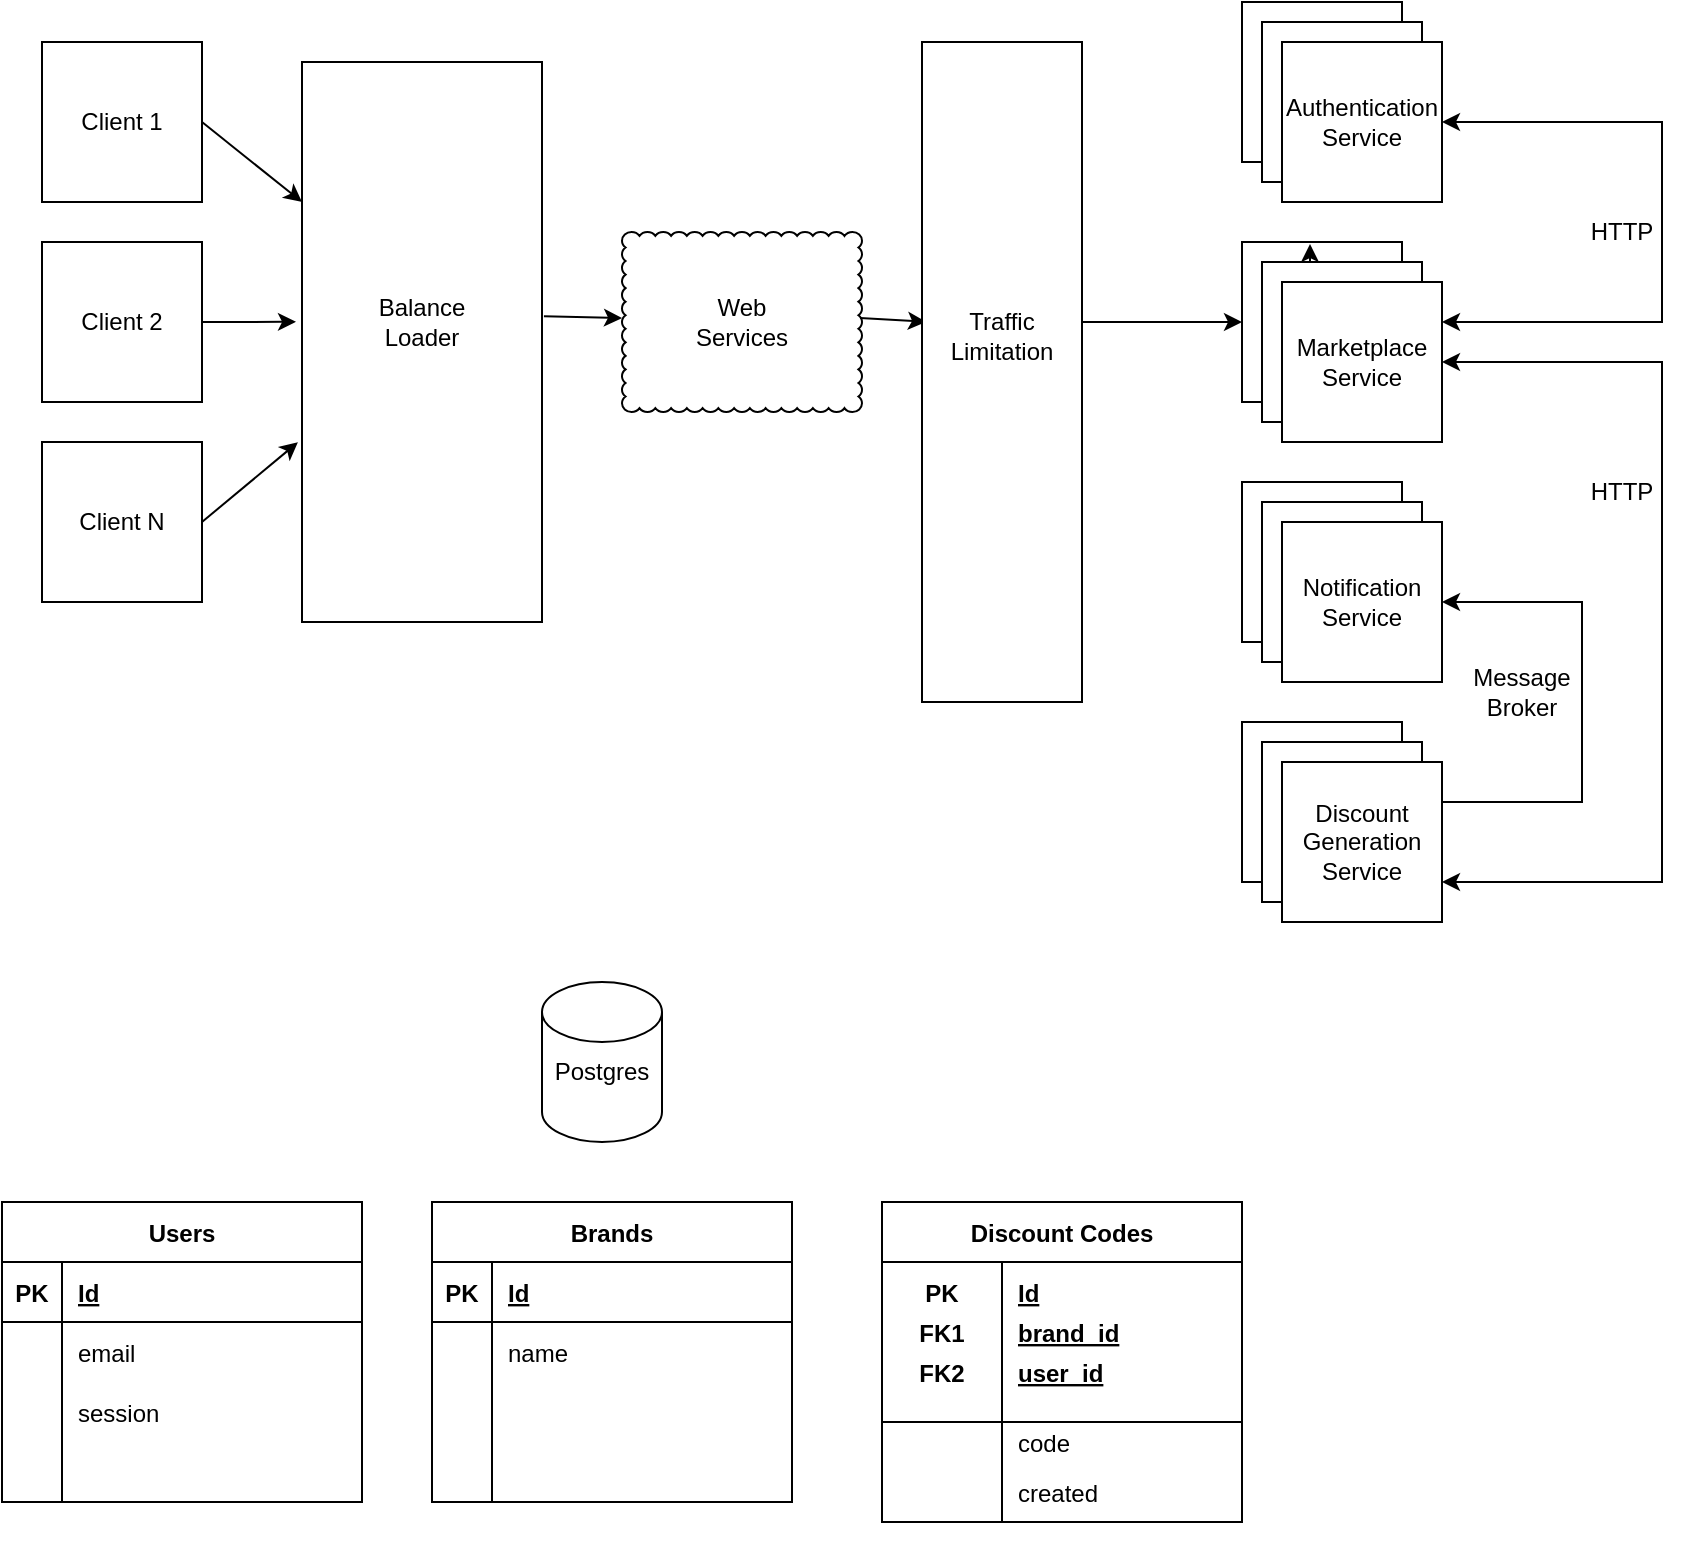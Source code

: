 <mxfile version="18.0.2" type="github">
  <diagram id="LDlGp-QZMTQW_ZyWRIVG" name="Page-1">
    <mxGraphModel dx="794" dy="742" grid="1" gridSize="10" guides="1" tooltips="1" connect="1" arrows="1" fold="1" page="1" pageScale="1" pageWidth="850" pageHeight="1100" math="0" shadow="0">
      <root>
        <mxCell id="0" />
        <mxCell id="1" parent="0" />
        <mxCell id="wU3UevJ-KgmtHl0XHFom-5" value="" style="group" vertex="1" connectable="0" parent="1">
          <mxGeometry x="50" y="140" width="80" height="80" as="geometry" />
        </mxCell>
        <mxCell id="wU3UevJ-KgmtHl0XHFom-1" value="" style="whiteSpace=wrap;html=1;aspect=fixed;" vertex="1" parent="wU3UevJ-KgmtHl0XHFom-5">
          <mxGeometry width="80" height="80" as="geometry" />
        </mxCell>
        <mxCell id="wU3UevJ-KgmtHl0XHFom-4" value="Client 1" style="text;html=1;strokeColor=none;fillColor=none;align=center;verticalAlign=middle;whiteSpace=wrap;rounded=0;" vertex="1" parent="wU3UevJ-KgmtHl0XHFom-5">
          <mxGeometry x="10" y="25" width="60" height="30" as="geometry" />
        </mxCell>
        <mxCell id="wU3UevJ-KgmtHl0XHFom-6" value="" style="group" vertex="1" connectable="0" parent="1">
          <mxGeometry x="50" y="240" width="80" height="80" as="geometry" />
        </mxCell>
        <mxCell id="wU3UevJ-KgmtHl0XHFom-7" value="" style="whiteSpace=wrap;html=1;aspect=fixed;" vertex="1" parent="wU3UevJ-KgmtHl0XHFom-6">
          <mxGeometry width="80" height="80" as="geometry" />
        </mxCell>
        <mxCell id="wU3UevJ-KgmtHl0XHFom-8" value="Client 2" style="text;html=1;strokeColor=none;fillColor=none;align=center;verticalAlign=middle;whiteSpace=wrap;rounded=0;" vertex="1" parent="wU3UevJ-KgmtHl0XHFom-6">
          <mxGeometry x="10" y="25" width="60" height="30" as="geometry" />
        </mxCell>
        <mxCell id="wU3UevJ-KgmtHl0XHFom-9" value="" style="group" vertex="1" connectable="0" parent="1">
          <mxGeometry x="50" y="340" width="80" height="80" as="geometry" />
        </mxCell>
        <mxCell id="wU3UevJ-KgmtHl0XHFom-10" value="" style="whiteSpace=wrap;html=1;aspect=fixed;" vertex="1" parent="wU3UevJ-KgmtHl0XHFom-9">
          <mxGeometry width="80" height="80" as="geometry" />
        </mxCell>
        <mxCell id="wU3UevJ-KgmtHl0XHFom-11" value="Client&amp;nbsp;N" style="text;html=1;strokeColor=none;fillColor=none;align=center;verticalAlign=middle;whiteSpace=wrap;rounded=0;" vertex="1" parent="wU3UevJ-KgmtHl0XHFom-9">
          <mxGeometry x="10" y="25" width="60" height="30" as="geometry" />
        </mxCell>
        <mxCell id="wU3UevJ-KgmtHl0XHFom-12" value="" style="rounded=0;whiteSpace=wrap;html=1;strokeColor=#000000;" vertex="1" parent="1">
          <mxGeometry x="180" y="150" width="120" height="280" as="geometry" />
        </mxCell>
        <mxCell id="wU3UevJ-KgmtHl0XHFom-13" value="Balance Loader" style="text;html=1;strokeColor=none;fillColor=none;align=center;verticalAlign=middle;whiteSpace=wrap;rounded=0;" vertex="1" parent="1">
          <mxGeometry x="210" y="265" width="60" height="30" as="geometry" />
        </mxCell>
        <mxCell id="wU3UevJ-KgmtHl0XHFom-14" value="" style="endArrow=classic;html=1;rounded=0;exitX=1;exitY=0.5;exitDx=0;exitDy=0;entryX=0;entryY=0.25;entryDx=0;entryDy=0;" edge="1" parent="1" source="wU3UevJ-KgmtHl0XHFom-1" target="wU3UevJ-KgmtHl0XHFom-12">
          <mxGeometry width="50" height="50" relative="1" as="geometry">
            <mxPoint x="380" y="410" as="sourcePoint" />
            <mxPoint x="430" y="360" as="targetPoint" />
          </mxGeometry>
        </mxCell>
        <mxCell id="wU3UevJ-KgmtHl0XHFom-15" value="" style="endArrow=classic;html=1;rounded=0;exitX=1;exitY=0.5;exitDx=0;exitDy=0;entryX=-0.025;entryY=0.464;entryDx=0;entryDy=0;entryPerimeter=0;" edge="1" parent="1" source="wU3UevJ-KgmtHl0XHFom-7" target="wU3UevJ-KgmtHl0XHFom-12">
          <mxGeometry width="50" height="50" relative="1" as="geometry">
            <mxPoint x="140" y="190" as="sourcePoint" />
            <mxPoint x="190" y="230" as="targetPoint" />
          </mxGeometry>
        </mxCell>
        <mxCell id="wU3UevJ-KgmtHl0XHFom-16" value="" style="endArrow=classic;html=1;rounded=0;exitX=1;exitY=0.5;exitDx=0;exitDy=0;entryX=-0.017;entryY=0.679;entryDx=0;entryDy=0;entryPerimeter=0;" edge="1" parent="1" source="wU3UevJ-KgmtHl0XHFom-10" target="wU3UevJ-KgmtHl0XHFom-12">
          <mxGeometry width="50" height="50" relative="1" as="geometry">
            <mxPoint x="150" y="200" as="sourcePoint" />
            <mxPoint x="200" y="240" as="targetPoint" />
          </mxGeometry>
        </mxCell>
        <mxCell id="wU3UevJ-KgmtHl0XHFom-19" value="" style="group" vertex="1" connectable="0" parent="1">
          <mxGeometry x="340" y="230" width="120" height="90" as="geometry" />
        </mxCell>
        <mxCell id="wU3UevJ-KgmtHl0XHFom-17" value="" style="whiteSpace=wrap;html=1;shape=mxgraph.basic.cloud_rect;strokeColor=#000000;" vertex="1" parent="wU3UevJ-KgmtHl0XHFom-19">
          <mxGeometry y="5" width="120" height="90" as="geometry" />
        </mxCell>
        <mxCell id="wU3UevJ-KgmtHl0XHFom-18" value="Web Services" style="text;html=1;strokeColor=none;fillColor=none;align=center;verticalAlign=middle;whiteSpace=wrap;rounded=0;" vertex="1" parent="wU3UevJ-KgmtHl0XHFom-19">
          <mxGeometry x="30" y="35" width="60" height="30" as="geometry" />
        </mxCell>
        <mxCell id="wU3UevJ-KgmtHl0XHFom-20" value="" style="endArrow=classic;html=1;rounded=0;exitX=1.008;exitY=0.454;exitDx=0;exitDy=0;exitPerimeter=0;entryX=0;entryY=0.478;entryDx=0;entryDy=0;entryPerimeter=0;" edge="1" parent="1" source="wU3UevJ-KgmtHl0XHFom-12" target="wU3UevJ-KgmtHl0XHFom-17">
          <mxGeometry width="50" height="50" relative="1" as="geometry">
            <mxPoint x="380" y="410" as="sourcePoint" />
            <mxPoint x="430" y="360" as="targetPoint" />
          </mxGeometry>
        </mxCell>
        <mxCell id="wU3UevJ-KgmtHl0XHFom-51" value="" style="endArrow=classic;html=1;rounded=0;exitX=0.992;exitY=0.478;exitDx=0;exitDy=0;exitPerimeter=0;entryX=0.025;entryY=0.424;entryDx=0;entryDy=0;entryPerimeter=0;" edge="1" parent="1" source="wU3UevJ-KgmtHl0XHFom-17" target="wU3UevJ-KgmtHl0XHFom-107">
          <mxGeometry width="50" height="50" relative="1" as="geometry">
            <mxPoint x="380" y="410" as="sourcePoint" />
            <mxPoint x="430" y="150" as="targetPoint" />
          </mxGeometry>
        </mxCell>
        <mxCell id="wU3UevJ-KgmtHl0XHFom-57" value="" style="group" vertex="1" connectable="0" parent="1">
          <mxGeometry x="300" y="610" width="60" height="80" as="geometry" />
        </mxCell>
        <mxCell id="wU3UevJ-KgmtHl0XHFom-55" value="" style="shape=cylinder3;whiteSpace=wrap;html=1;boundedLbl=1;backgroundOutline=1;size=15;strokeColor=#000000;" vertex="1" parent="wU3UevJ-KgmtHl0XHFom-57">
          <mxGeometry width="60" height="80" as="geometry" />
        </mxCell>
        <mxCell id="wU3UevJ-KgmtHl0XHFom-56" value="Postgres" style="text;html=1;strokeColor=none;fillColor=none;align=center;verticalAlign=middle;whiteSpace=wrap;rounded=0;" vertex="1" parent="wU3UevJ-KgmtHl0XHFom-57">
          <mxGeometry y="30" width="60" height="30" as="geometry" />
        </mxCell>
        <mxCell id="wU3UevJ-KgmtHl0XHFom-58" value="Users" style="shape=table;startSize=30;container=1;collapsible=1;childLayout=tableLayout;fixedRows=1;rowLines=0;fontStyle=1;align=center;resizeLast=1;strokeColor=#000000;" vertex="1" parent="1">
          <mxGeometry x="30" y="720" width="180" height="150" as="geometry" />
        </mxCell>
        <mxCell id="wU3UevJ-KgmtHl0XHFom-59" value="" style="shape=tableRow;horizontal=0;startSize=0;swimlaneHead=0;swimlaneBody=0;fillColor=none;collapsible=0;dropTarget=0;points=[[0,0.5],[1,0.5]];portConstraint=eastwest;top=0;left=0;right=0;bottom=1;strokeColor=#000000;" vertex="1" parent="wU3UevJ-KgmtHl0XHFom-58">
          <mxGeometry y="30" width="180" height="30" as="geometry" />
        </mxCell>
        <mxCell id="wU3UevJ-KgmtHl0XHFom-60" value="PK" style="shape=partialRectangle;connectable=0;fillColor=none;top=0;left=0;bottom=0;right=0;fontStyle=1;overflow=hidden;strokeColor=#000000;" vertex="1" parent="wU3UevJ-KgmtHl0XHFom-59">
          <mxGeometry width="30" height="30" as="geometry">
            <mxRectangle width="30" height="30" as="alternateBounds" />
          </mxGeometry>
        </mxCell>
        <mxCell id="wU3UevJ-KgmtHl0XHFom-61" value="Id" style="shape=partialRectangle;connectable=0;fillColor=none;top=0;left=0;bottom=0;right=0;align=left;spacingLeft=6;fontStyle=5;overflow=hidden;strokeColor=#000000;" vertex="1" parent="wU3UevJ-KgmtHl0XHFom-59">
          <mxGeometry x="30" width="150" height="30" as="geometry">
            <mxRectangle width="150" height="30" as="alternateBounds" />
          </mxGeometry>
        </mxCell>
        <mxCell id="wU3UevJ-KgmtHl0XHFom-62" value="" style="shape=tableRow;horizontal=0;startSize=0;swimlaneHead=0;swimlaneBody=0;fillColor=none;collapsible=0;dropTarget=0;points=[[0,0.5],[1,0.5]];portConstraint=eastwest;top=0;left=0;right=0;bottom=0;strokeColor=#000000;" vertex="1" parent="wU3UevJ-KgmtHl0XHFom-58">
          <mxGeometry y="60" width="180" height="30" as="geometry" />
        </mxCell>
        <mxCell id="wU3UevJ-KgmtHl0XHFom-63" value="" style="shape=partialRectangle;connectable=0;fillColor=none;top=0;left=0;bottom=0;right=0;editable=1;overflow=hidden;strokeColor=#000000;" vertex="1" parent="wU3UevJ-KgmtHl0XHFom-62">
          <mxGeometry width="30" height="30" as="geometry">
            <mxRectangle width="30" height="30" as="alternateBounds" />
          </mxGeometry>
        </mxCell>
        <mxCell id="wU3UevJ-KgmtHl0XHFom-64" value="email" style="shape=partialRectangle;connectable=0;fillColor=none;top=0;left=0;bottom=0;right=0;align=left;spacingLeft=6;overflow=hidden;strokeColor=#000000;" vertex="1" parent="wU3UevJ-KgmtHl0XHFom-62">
          <mxGeometry x="30" width="150" height="30" as="geometry">
            <mxRectangle width="150" height="30" as="alternateBounds" />
          </mxGeometry>
        </mxCell>
        <mxCell id="wU3UevJ-KgmtHl0XHFom-65" value="" style="shape=tableRow;horizontal=0;startSize=0;swimlaneHead=0;swimlaneBody=0;fillColor=none;collapsible=0;dropTarget=0;points=[[0,0.5],[1,0.5]];portConstraint=eastwest;top=0;left=0;right=0;bottom=0;strokeColor=#000000;" vertex="1" parent="wU3UevJ-KgmtHl0XHFom-58">
          <mxGeometry y="90" width="180" height="30" as="geometry" />
        </mxCell>
        <mxCell id="wU3UevJ-KgmtHl0XHFom-66" value="" style="shape=partialRectangle;connectable=0;fillColor=none;top=0;left=0;bottom=0;right=0;editable=1;overflow=hidden;strokeColor=#000000;" vertex="1" parent="wU3UevJ-KgmtHl0XHFom-65">
          <mxGeometry width="30" height="30" as="geometry">
            <mxRectangle width="30" height="30" as="alternateBounds" />
          </mxGeometry>
        </mxCell>
        <mxCell id="wU3UevJ-KgmtHl0XHFom-67" value="session" style="shape=partialRectangle;connectable=0;fillColor=none;top=0;left=0;bottom=0;right=0;align=left;spacingLeft=6;overflow=hidden;strokeColor=#000000;" vertex="1" parent="wU3UevJ-KgmtHl0XHFom-65">
          <mxGeometry x="30" width="150" height="30" as="geometry">
            <mxRectangle width="150" height="30" as="alternateBounds" />
          </mxGeometry>
        </mxCell>
        <mxCell id="wU3UevJ-KgmtHl0XHFom-68" value="" style="shape=tableRow;horizontal=0;startSize=0;swimlaneHead=0;swimlaneBody=0;fillColor=none;collapsible=0;dropTarget=0;points=[[0,0.5],[1,0.5]];portConstraint=eastwest;top=0;left=0;right=0;bottom=0;strokeColor=#000000;" vertex="1" parent="wU3UevJ-KgmtHl0XHFom-58">
          <mxGeometry y="120" width="180" height="30" as="geometry" />
        </mxCell>
        <mxCell id="wU3UevJ-KgmtHl0XHFom-69" value="" style="shape=partialRectangle;connectable=0;fillColor=none;top=0;left=0;bottom=0;right=0;editable=1;overflow=hidden;strokeColor=#000000;" vertex="1" parent="wU3UevJ-KgmtHl0XHFom-68">
          <mxGeometry width="30" height="30" as="geometry">
            <mxRectangle width="30" height="30" as="alternateBounds" />
          </mxGeometry>
        </mxCell>
        <mxCell id="wU3UevJ-KgmtHl0XHFom-70" value="" style="shape=partialRectangle;connectable=0;fillColor=none;top=0;left=0;bottom=0;right=0;align=left;spacingLeft=6;overflow=hidden;strokeColor=#000000;" vertex="1" parent="wU3UevJ-KgmtHl0XHFom-68">
          <mxGeometry x="30" width="150" height="30" as="geometry">
            <mxRectangle width="150" height="30" as="alternateBounds" />
          </mxGeometry>
        </mxCell>
        <mxCell id="wU3UevJ-KgmtHl0XHFom-71" value="Brands" style="shape=table;startSize=30;container=1;collapsible=1;childLayout=tableLayout;fixedRows=1;rowLines=0;fontStyle=1;align=center;resizeLast=1;strokeColor=#000000;" vertex="1" parent="1">
          <mxGeometry x="245" y="720" width="180" height="150" as="geometry" />
        </mxCell>
        <mxCell id="wU3UevJ-KgmtHl0XHFom-72" value="" style="shape=tableRow;horizontal=0;startSize=0;swimlaneHead=0;swimlaneBody=0;fillColor=none;collapsible=0;dropTarget=0;points=[[0,0.5],[1,0.5]];portConstraint=eastwest;top=0;left=0;right=0;bottom=1;strokeColor=#000000;" vertex="1" parent="wU3UevJ-KgmtHl0XHFom-71">
          <mxGeometry y="30" width="180" height="30" as="geometry" />
        </mxCell>
        <mxCell id="wU3UevJ-KgmtHl0XHFom-73" value="PK" style="shape=partialRectangle;connectable=0;fillColor=none;top=0;left=0;bottom=0;right=0;fontStyle=1;overflow=hidden;strokeColor=#000000;" vertex="1" parent="wU3UevJ-KgmtHl0XHFom-72">
          <mxGeometry width="30" height="30" as="geometry">
            <mxRectangle width="30" height="30" as="alternateBounds" />
          </mxGeometry>
        </mxCell>
        <mxCell id="wU3UevJ-KgmtHl0XHFom-74" value="Id" style="shape=partialRectangle;connectable=0;fillColor=none;top=0;left=0;bottom=0;right=0;align=left;spacingLeft=6;fontStyle=5;overflow=hidden;strokeColor=#000000;" vertex="1" parent="wU3UevJ-KgmtHl0XHFom-72">
          <mxGeometry x="30" width="150" height="30" as="geometry">
            <mxRectangle width="150" height="30" as="alternateBounds" />
          </mxGeometry>
        </mxCell>
        <mxCell id="wU3UevJ-KgmtHl0XHFom-75" value="" style="shape=tableRow;horizontal=0;startSize=0;swimlaneHead=0;swimlaneBody=0;fillColor=none;collapsible=0;dropTarget=0;points=[[0,0.5],[1,0.5]];portConstraint=eastwest;top=0;left=0;right=0;bottom=0;strokeColor=#000000;" vertex="1" parent="wU3UevJ-KgmtHl0XHFom-71">
          <mxGeometry y="60" width="180" height="30" as="geometry" />
        </mxCell>
        <mxCell id="wU3UevJ-KgmtHl0XHFom-76" value="" style="shape=partialRectangle;connectable=0;fillColor=none;top=0;left=0;bottom=0;right=0;editable=1;overflow=hidden;strokeColor=#000000;" vertex="1" parent="wU3UevJ-KgmtHl0XHFom-75">
          <mxGeometry width="30" height="30" as="geometry">
            <mxRectangle width="30" height="30" as="alternateBounds" />
          </mxGeometry>
        </mxCell>
        <mxCell id="wU3UevJ-KgmtHl0XHFom-77" value="name" style="shape=partialRectangle;connectable=0;fillColor=none;top=0;left=0;bottom=0;right=0;align=left;spacingLeft=6;overflow=hidden;strokeColor=#000000;" vertex="1" parent="wU3UevJ-KgmtHl0XHFom-75">
          <mxGeometry x="30" width="150" height="30" as="geometry">
            <mxRectangle width="150" height="30" as="alternateBounds" />
          </mxGeometry>
        </mxCell>
        <mxCell id="wU3UevJ-KgmtHl0XHFom-78" value="" style="shape=tableRow;horizontal=0;startSize=0;swimlaneHead=0;swimlaneBody=0;fillColor=none;collapsible=0;dropTarget=0;points=[[0,0.5],[1,0.5]];portConstraint=eastwest;top=0;left=0;right=0;bottom=0;strokeColor=#000000;" vertex="1" parent="wU3UevJ-KgmtHl0XHFom-71">
          <mxGeometry y="90" width="180" height="30" as="geometry" />
        </mxCell>
        <mxCell id="wU3UevJ-KgmtHl0XHFom-79" value="" style="shape=partialRectangle;connectable=0;fillColor=none;top=0;left=0;bottom=0;right=0;editable=1;overflow=hidden;strokeColor=#000000;" vertex="1" parent="wU3UevJ-KgmtHl0XHFom-78">
          <mxGeometry width="30" height="30" as="geometry">
            <mxRectangle width="30" height="30" as="alternateBounds" />
          </mxGeometry>
        </mxCell>
        <mxCell id="wU3UevJ-KgmtHl0XHFom-80" value="" style="shape=partialRectangle;connectable=0;fillColor=none;top=0;left=0;bottom=0;right=0;align=left;spacingLeft=6;overflow=hidden;strokeColor=#000000;" vertex="1" parent="wU3UevJ-KgmtHl0XHFom-78">
          <mxGeometry x="30" width="150" height="30" as="geometry">
            <mxRectangle width="150" height="30" as="alternateBounds" />
          </mxGeometry>
        </mxCell>
        <mxCell id="wU3UevJ-KgmtHl0XHFom-81" value="" style="shape=tableRow;horizontal=0;startSize=0;swimlaneHead=0;swimlaneBody=0;fillColor=none;collapsible=0;dropTarget=0;points=[[0,0.5],[1,0.5]];portConstraint=eastwest;top=0;left=0;right=0;bottom=0;strokeColor=#000000;" vertex="1" parent="wU3UevJ-KgmtHl0XHFom-71">
          <mxGeometry y="120" width="180" height="30" as="geometry" />
        </mxCell>
        <mxCell id="wU3UevJ-KgmtHl0XHFom-82" value="" style="shape=partialRectangle;connectable=0;fillColor=none;top=0;left=0;bottom=0;right=0;editable=1;overflow=hidden;strokeColor=#000000;" vertex="1" parent="wU3UevJ-KgmtHl0XHFom-81">
          <mxGeometry width="30" height="30" as="geometry">
            <mxRectangle width="30" height="30" as="alternateBounds" />
          </mxGeometry>
        </mxCell>
        <mxCell id="wU3UevJ-KgmtHl0XHFom-83" value="" style="shape=partialRectangle;connectable=0;fillColor=none;top=0;left=0;bottom=0;right=0;align=left;spacingLeft=6;overflow=hidden;strokeColor=#000000;" vertex="1" parent="wU3UevJ-KgmtHl0XHFom-81">
          <mxGeometry x="30" width="150" height="30" as="geometry">
            <mxRectangle width="150" height="30" as="alternateBounds" />
          </mxGeometry>
        </mxCell>
        <mxCell id="wU3UevJ-KgmtHl0XHFom-106" value="" style="group" vertex="1" connectable="0" parent="1">
          <mxGeometry x="470" y="720" width="180" height="170" as="geometry" />
        </mxCell>
        <mxCell id="wU3UevJ-KgmtHl0XHFom-84" value="Discount Codes" style="shape=table;startSize=30;container=1;collapsible=1;childLayout=tableLayout;fixedRows=1;rowLines=0;fontStyle=1;align=center;resizeLast=1;strokeColor=#000000;" vertex="1" parent="wU3UevJ-KgmtHl0XHFom-106">
          <mxGeometry width="180" height="160" as="geometry" />
        </mxCell>
        <mxCell id="wU3UevJ-KgmtHl0XHFom-85" value="" style="shape=tableRow;horizontal=0;startSize=0;swimlaneHead=0;swimlaneBody=0;fillColor=none;collapsible=0;dropTarget=0;points=[[0,0.5],[1,0.5]];portConstraint=eastwest;top=0;left=0;right=0;bottom=0;strokeColor=#000000;" vertex="1" parent="wU3UevJ-KgmtHl0XHFom-84">
          <mxGeometry y="30" width="180" height="30" as="geometry" />
        </mxCell>
        <mxCell id="wU3UevJ-KgmtHl0XHFom-86" value="PK" style="shape=partialRectangle;connectable=0;fillColor=none;top=0;left=0;bottom=0;right=0;fontStyle=1;overflow=hidden;strokeColor=#000000;" vertex="1" parent="wU3UevJ-KgmtHl0XHFom-85">
          <mxGeometry width="60" height="30" as="geometry">
            <mxRectangle width="60" height="30" as="alternateBounds" />
          </mxGeometry>
        </mxCell>
        <mxCell id="wU3UevJ-KgmtHl0XHFom-87" value="Id" style="shape=partialRectangle;connectable=0;fillColor=none;top=0;left=0;bottom=0;right=0;align=left;spacingLeft=6;fontStyle=5;overflow=hidden;strokeColor=#000000;" vertex="1" parent="wU3UevJ-KgmtHl0XHFom-85">
          <mxGeometry x="60" width="120" height="30" as="geometry">
            <mxRectangle width="120" height="30" as="alternateBounds" />
          </mxGeometry>
        </mxCell>
        <mxCell id="wU3UevJ-KgmtHl0XHFom-88" value="" style="shape=tableRow;horizontal=0;startSize=0;swimlaneHead=0;swimlaneBody=0;fillColor=none;collapsible=0;dropTarget=0;points=[[0,0.5],[1,0.5]];portConstraint=eastwest;top=0;left=0;right=0;bottom=1;strokeColor=#000000;" vertex="1" parent="wU3UevJ-KgmtHl0XHFom-84">
          <mxGeometry y="60" width="180" height="50" as="geometry" />
        </mxCell>
        <mxCell id="wU3UevJ-KgmtHl0XHFom-89" value="" style="shape=partialRectangle;connectable=0;fillColor=none;top=0;left=0;bottom=0;right=0;fontStyle=1;overflow=hidden;strokeColor=#000000;" vertex="1" parent="wU3UevJ-KgmtHl0XHFom-88">
          <mxGeometry width="60" height="50" as="geometry">
            <mxRectangle width="60" height="50" as="alternateBounds" />
          </mxGeometry>
        </mxCell>
        <mxCell id="wU3UevJ-KgmtHl0XHFom-90" value="" style="shape=partialRectangle;connectable=0;fillColor=none;top=0;left=0;bottom=0;right=0;align=left;spacingLeft=6;fontStyle=5;overflow=hidden;strokeColor=#000000;" vertex="1" parent="wU3UevJ-KgmtHl0XHFom-88">
          <mxGeometry x="60" width="120" height="50" as="geometry">
            <mxRectangle width="120" height="50" as="alternateBounds" />
          </mxGeometry>
        </mxCell>
        <mxCell id="wU3UevJ-KgmtHl0XHFom-91" value="" style="shape=tableRow;horizontal=0;startSize=0;swimlaneHead=0;swimlaneBody=0;fillColor=none;collapsible=0;dropTarget=0;points=[[0,0.5],[1,0.5]];portConstraint=eastwest;top=0;left=0;right=0;bottom=0;strokeColor=#000000;" vertex="1" parent="wU3UevJ-KgmtHl0XHFom-84">
          <mxGeometry y="110" width="180" height="20" as="geometry" />
        </mxCell>
        <mxCell id="wU3UevJ-KgmtHl0XHFom-92" value="" style="shape=partialRectangle;connectable=0;fillColor=none;top=0;left=0;bottom=0;right=0;editable=1;overflow=hidden;strokeColor=#000000;" vertex="1" parent="wU3UevJ-KgmtHl0XHFom-91">
          <mxGeometry width="60" height="20" as="geometry">
            <mxRectangle width="60" height="20" as="alternateBounds" />
          </mxGeometry>
        </mxCell>
        <mxCell id="wU3UevJ-KgmtHl0XHFom-93" value="code" style="shape=partialRectangle;connectable=0;fillColor=none;top=0;left=0;bottom=0;right=0;align=left;spacingLeft=6;overflow=hidden;strokeColor=#000000;" vertex="1" parent="wU3UevJ-KgmtHl0XHFom-91">
          <mxGeometry x="60" width="120" height="20" as="geometry">
            <mxRectangle width="120" height="20" as="alternateBounds" />
          </mxGeometry>
        </mxCell>
        <mxCell id="wU3UevJ-KgmtHl0XHFom-94" value="" style="shape=tableRow;horizontal=0;startSize=0;swimlaneHead=0;swimlaneBody=0;fillColor=none;collapsible=0;dropTarget=0;points=[[0,0.5],[1,0.5]];portConstraint=eastwest;top=0;left=0;right=0;bottom=0;strokeColor=#000000;" vertex="1" parent="wU3UevJ-KgmtHl0XHFom-84">
          <mxGeometry y="130" width="180" height="30" as="geometry" />
        </mxCell>
        <mxCell id="wU3UevJ-KgmtHl0XHFom-95" value="" style="shape=partialRectangle;connectable=0;fillColor=none;top=0;left=0;bottom=0;right=0;editable=1;overflow=hidden;strokeColor=#000000;" vertex="1" parent="wU3UevJ-KgmtHl0XHFom-94">
          <mxGeometry width="60" height="30" as="geometry">
            <mxRectangle width="60" height="30" as="alternateBounds" />
          </mxGeometry>
        </mxCell>
        <mxCell id="wU3UevJ-KgmtHl0XHFom-96" value="created" style="shape=partialRectangle;connectable=0;fillColor=none;top=0;left=0;bottom=0;right=0;align=left;spacingLeft=6;overflow=hidden;strokeColor=#000000;" vertex="1" parent="wU3UevJ-KgmtHl0XHFom-94">
          <mxGeometry x="60" width="120" height="30" as="geometry">
            <mxRectangle width="120" height="30" as="alternateBounds" />
          </mxGeometry>
        </mxCell>
        <mxCell id="wU3UevJ-KgmtHl0XHFom-105" value="" style="group" vertex="1" connectable="0" parent="wU3UevJ-KgmtHl0XHFom-106">
          <mxGeometry y="50" width="180" height="50" as="geometry" />
        </mxCell>
        <mxCell id="wU3UevJ-KgmtHl0XHFom-99" value="FK1" style="shape=partialRectangle;connectable=0;fillColor=none;top=0;left=0;bottom=0;right=0;fontStyle=1;overflow=hidden;strokeColor=#000000;" vertex="1" parent="wU3UevJ-KgmtHl0XHFom-105">
          <mxGeometry width="60" height="30" as="geometry">
            <mxRectangle width="60" height="30" as="alternateBounds" />
          </mxGeometry>
        </mxCell>
        <mxCell id="wU3UevJ-KgmtHl0XHFom-100" value="brand_id" style="shape=partialRectangle;connectable=0;fillColor=none;top=0;left=0;bottom=0;right=0;align=left;spacingLeft=6;fontStyle=5;overflow=hidden;strokeColor=#000000;" vertex="1" parent="wU3UevJ-KgmtHl0XHFom-105">
          <mxGeometry x="60" width="120" height="30" as="geometry">
            <mxRectangle width="120" height="30" as="alternateBounds" />
          </mxGeometry>
        </mxCell>
        <mxCell id="wU3UevJ-KgmtHl0XHFom-104" value="" style="group" vertex="1" connectable="0" parent="wU3UevJ-KgmtHl0XHFom-105">
          <mxGeometry y="20" width="180" height="30" as="geometry" />
        </mxCell>
        <mxCell id="wU3UevJ-KgmtHl0XHFom-101" value="FK2" style="shape=partialRectangle;connectable=0;fillColor=none;top=0;left=0;bottom=0;right=0;fontStyle=1;overflow=hidden;strokeColor=#000000;" vertex="1" parent="wU3UevJ-KgmtHl0XHFom-104">
          <mxGeometry width="60" height="30" as="geometry">
            <mxRectangle width="60" height="30" as="alternateBounds" />
          </mxGeometry>
        </mxCell>
        <mxCell id="wU3UevJ-KgmtHl0XHFom-102" value="user_id" style="shape=partialRectangle;connectable=0;fillColor=none;top=0;left=0;bottom=0;right=0;align=left;spacingLeft=6;fontStyle=5;overflow=hidden;strokeColor=#000000;" vertex="1" parent="wU3UevJ-KgmtHl0XHFom-104">
          <mxGeometry x="60" width="120" height="30" as="geometry">
            <mxRectangle width="120" height="30" as="alternateBounds" />
          </mxGeometry>
        </mxCell>
        <mxCell id="wU3UevJ-KgmtHl0XHFom-110" value="" style="group" vertex="1" connectable="0" parent="1">
          <mxGeometry x="650" y="120" width="220" height="460" as="geometry" />
        </mxCell>
        <mxCell id="wU3UevJ-KgmtHl0XHFom-28" value="" style="group" vertex="1" connectable="0" parent="wU3UevJ-KgmtHl0XHFom-110">
          <mxGeometry width="100" height="100" as="geometry" />
        </mxCell>
        <mxCell id="wU3UevJ-KgmtHl0XHFom-26" value="" style="whiteSpace=wrap;html=1;aspect=fixed;" vertex="1" parent="wU3UevJ-KgmtHl0XHFom-28">
          <mxGeometry width="80" height="80" as="geometry" />
        </mxCell>
        <mxCell id="wU3UevJ-KgmtHl0XHFom-109" value="" style="group" vertex="1" connectable="0" parent="wU3UevJ-KgmtHl0XHFom-28">
          <mxGeometry x="10" y="10" width="90" height="90" as="geometry" />
        </mxCell>
        <mxCell id="wU3UevJ-KgmtHl0XHFom-27" value="" style="whiteSpace=wrap;html=1;aspect=fixed;" vertex="1" parent="wU3UevJ-KgmtHl0XHFom-109">
          <mxGeometry width="80" height="80" as="geometry" />
        </mxCell>
        <mxCell id="wU3UevJ-KgmtHl0XHFom-23" value="" style="group" vertex="1" connectable="0" parent="wU3UevJ-KgmtHl0XHFom-109">
          <mxGeometry x="10" y="10" width="80" height="80" as="geometry" />
        </mxCell>
        <mxCell id="wU3UevJ-KgmtHl0XHFom-24" value="" style="whiteSpace=wrap;html=1;aspect=fixed;" vertex="1" parent="wU3UevJ-KgmtHl0XHFom-23">
          <mxGeometry width="80" height="80" as="geometry" />
        </mxCell>
        <mxCell id="wU3UevJ-KgmtHl0XHFom-25" value="Authentication&lt;br&gt;Service" style="text;html=1;strokeColor=none;fillColor=none;align=center;verticalAlign=middle;whiteSpace=wrap;rounded=0;" vertex="1" parent="wU3UevJ-KgmtHl0XHFom-23">
          <mxGeometry x="10" y="25" width="60" height="30" as="geometry" />
        </mxCell>
        <mxCell id="wU3UevJ-KgmtHl0XHFom-29" value="" style="group" vertex="1" connectable="0" parent="wU3UevJ-KgmtHl0XHFom-110">
          <mxGeometry y="120" width="100" height="100" as="geometry" />
        </mxCell>
        <mxCell id="wU3UevJ-KgmtHl0XHFom-30" value="" style="whiteSpace=wrap;html=1;aspect=fixed;" vertex="1" parent="wU3UevJ-KgmtHl0XHFom-29">
          <mxGeometry width="80" height="80" as="geometry" />
        </mxCell>
        <mxCell id="wU3UevJ-KgmtHl0XHFom-113" style="edgeStyle=orthogonalEdgeStyle;rounded=0;orthogonalLoop=1;jettySize=auto;html=1;exitX=0.25;exitY=0;exitDx=0;exitDy=0;entryX=0.425;entryY=0.013;entryDx=0;entryDy=0;entryPerimeter=0;" edge="1" parent="wU3UevJ-KgmtHl0XHFom-29" source="wU3UevJ-KgmtHl0XHFom-31" target="wU3UevJ-KgmtHl0XHFom-30">
          <mxGeometry relative="1" as="geometry" />
        </mxCell>
        <mxCell id="wU3UevJ-KgmtHl0XHFom-31" value="" style="whiteSpace=wrap;html=1;aspect=fixed;" vertex="1" parent="wU3UevJ-KgmtHl0XHFom-29">
          <mxGeometry x="10" y="10" width="80" height="80" as="geometry" />
        </mxCell>
        <mxCell id="wU3UevJ-KgmtHl0XHFom-32" value="" style="group" vertex="1" connectable="0" parent="wU3UevJ-KgmtHl0XHFom-29">
          <mxGeometry x="20" y="20" width="80" height="80" as="geometry" />
        </mxCell>
        <mxCell id="wU3UevJ-KgmtHl0XHFom-33" value="" style="whiteSpace=wrap;html=1;aspect=fixed;" vertex="1" parent="wU3UevJ-KgmtHl0XHFom-32">
          <mxGeometry width="80" height="80" as="geometry" />
        </mxCell>
        <mxCell id="wU3UevJ-KgmtHl0XHFom-34" value="Marketplace&lt;br&gt;Service" style="text;html=1;strokeColor=none;fillColor=none;align=center;verticalAlign=middle;whiteSpace=wrap;rounded=0;" vertex="1" parent="wU3UevJ-KgmtHl0XHFom-32">
          <mxGeometry x="10" y="25" width="60" height="30" as="geometry" />
        </mxCell>
        <mxCell id="wU3UevJ-KgmtHl0XHFom-35" value="" style="group" vertex="1" connectable="0" parent="wU3UevJ-KgmtHl0XHFom-110">
          <mxGeometry y="240" width="100" height="100" as="geometry" />
        </mxCell>
        <mxCell id="wU3UevJ-KgmtHl0XHFom-36" value="" style="whiteSpace=wrap;html=1;aspect=fixed;" vertex="1" parent="wU3UevJ-KgmtHl0XHFom-35">
          <mxGeometry width="80" height="80" as="geometry" />
        </mxCell>
        <mxCell id="wU3UevJ-KgmtHl0XHFom-37" value="" style="whiteSpace=wrap;html=1;aspect=fixed;" vertex="1" parent="wU3UevJ-KgmtHl0XHFom-35">
          <mxGeometry x="10" y="10" width="80" height="80" as="geometry" />
        </mxCell>
        <mxCell id="wU3UevJ-KgmtHl0XHFom-38" value="" style="group" vertex="1" connectable="0" parent="wU3UevJ-KgmtHl0XHFom-35">
          <mxGeometry x="20" y="20" width="80" height="80" as="geometry" />
        </mxCell>
        <mxCell id="wU3UevJ-KgmtHl0XHFom-39" value="" style="whiteSpace=wrap;html=1;aspect=fixed;" vertex="1" parent="wU3UevJ-KgmtHl0XHFom-38">
          <mxGeometry width="80" height="80" as="geometry" />
        </mxCell>
        <mxCell id="wU3UevJ-KgmtHl0XHFom-40" value="Notification&lt;br&gt;Service" style="text;html=1;strokeColor=none;fillColor=none;align=center;verticalAlign=middle;whiteSpace=wrap;rounded=0;" vertex="1" parent="wU3UevJ-KgmtHl0XHFom-38">
          <mxGeometry x="10" y="25" width="60" height="30" as="geometry" />
        </mxCell>
        <mxCell id="wU3UevJ-KgmtHl0XHFom-41" value="" style="group" vertex="1" connectable="0" parent="wU3UevJ-KgmtHl0XHFom-110">
          <mxGeometry y="360" width="100" height="100" as="geometry" />
        </mxCell>
        <mxCell id="wU3UevJ-KgmtHl0XHFom-42" value="" style="whiteSpace=wrap;html=1;aspect=fixed;" vertex="1" parent="wU3UevJ-KgmtHl0XHFom-41">
          <mxGeometry width="80" height="80" as="geometry" />
        </mxCell>
        <mxCell id="wU3UevJ-KgmtHl0XHFom-43" value="" style="whiteSpace=wrap;html=1;aspect=fixed;" vertex="1" parent="wU3UevJ-KgmtHl0XHFom-41">
          <mxGeometry x="10" y="10" width="80" height="80" as="geometry" />
        </mxCell>
        <mxCell id="wU3UevJ-KgmtHl0XHFom-44" value="" style="group" vertex="1" connectable="0" parent="wU3UevJ-KgmtHl0XHFom-41">
          <mxGeometry x="20" y="20" width="80" height="80" as="geometry" />
        </mxCell>
        <mxCell id="wU3UevJ-KgmtHl0XHFom-45" value="" style="whiteSpace=wrap;html=1;aspect=fixed;" vertex="1" parent="wU3UevJ-KgmtHl0XHFom-44">
          <mxGeometry width="80" height="80" as="geometry" />
        </mxCell>
        <mxCell id="wU3UevJ-KgmtHl0XHFom-46" value="Discount Generation&lt;br&gt;Service" style="text;html=1;strokeColor=none;fillColor=none;align=center;verticalAlign=middle;whiteSpace=wrap;rounded=0;" vertex="1" parent="wU3UevJ-KgmtHl0XHFom-44">
          <mxGeometry x="10" y="25" width="60" height="30" as="geometry" />
        </mxCell>
        <mxCell id="wU3UevJ-KgmtHl0XHFom-52" value="" style="endArrow=classic;startArrow=classic;html=1;rounded=0;edgeStyle=orthogonalEdgeStyle;entryX=1;entryY=0.5;entryDx=0;entryDy=0;" edge="1" parent="wU3UevJ-KgmtHl0XHFom-110" target="wU3UevJ-KgmtHl0XHFom-24">
          <mxGeometry width="50" height="50" relative="1" as="geometry">
            <mxPoint x="100" y="160" as="sourcePoint" />
            <mxPoint x="-90" y="280" as="targetPoint" />
            <Array as="points">
              <mxPoint x="100" y="160" />
              <mxPoint x="210" y="160" />
              <mxPoint x="210" y="60" />
            </Array>
          </mxGeometry>
        </mxCell>
        <mxCell id="wU3UevJ-KgmtHl0XHFom-53" value="" style="endArrow=classic;startArrow=classic;html=1;rounded=0;edgeStyle=orthogonalEdgeStyle;" edge="1" parent="wU3UevJ-KgmtHl0XHFom-110">
          <mxGeometry width="50" height="50" relative="1" as="geometry">
            <mxPoint x="100" y="440" as="sourcePoint" />
            <mxPoint x="100" y="180" as="targetPoint" />
            <Array as="points">
              <mxPoint x="100" y="440" />
              <mxPoint x="210" y="440" />
              <mxPoint x="210" y="180" />
            </Array>
          </mxGeometry>
        </mxCell>
        <mxCell id="wU3UevJ-KgmtHl0XHFom-54" value="" style="endArrow=classic;html=1;rounded=0;exitX=1;exitY=0.25;exitDx=0;exitDy=0;edgeStyle=orthogonalEdgeStyle;entryX=1;entryY=0.5;entryDx=0;entryDy=0;" edge="1" parent="wU3UevJ-KgmtHl0XHFom-110" source="wU3UevJ-KgmtHl0XHFom-45" target="wU3UevJ-KgmtHl0XHFom-39">
          <mxGeometry width="50" height="50" relative="1" as="geometry">
            <mxPoint x="-140" y="330" as="sourcePoint" />
            <mxPoint x="-90" y="280" as="targetPoint" />
            <Array as="points">
              <mxPoint x="170" y="400" />
              <mxPoint x="170" y="300" />
            </Array>
          </mxGeometry>
        </mxCell>
        <mxCell id="wU3UevJ-KgmtHl0XHFom-114" value="HTTP" style="text;html=1;strokeColor=none;fillColor=none;align=center;verticalAlign=middle;whiteSpace=wrap;rounded=0;" vertex="1" parent="wU3UevJ-KgmtHl0XHFom-110">
          <mxGeometry x="160" y="100" width="60" height="30" as="geometry" />
        </mxCell>
        <mxCell id="wU3UevJ-KgmtHl0XHFom-116" value="Message Broker" style="text;html=1;strokeColor=none;fillColor=none;align=center;verticalAlign=middle;whiteSpace=wrap;rounded=0;" vertex="1" parent="wU3UevJ-KgmtHl0XHFom-110">
          <mxGeometry x="110" y="330" width="60" height="30" as="geometry" />
        </mxCell>
        <mxCell id="wU3UevJ-KgmtHl0XHFom-115" value="HTTP" style="text;html=1;strokeColor=none;fillColor=none;align=center;verticalAlign=middle;whiteSpace=wrap;rounded=0;" vertex="1" parent="wU3UevJ-KgmtHl0XHFom-110">
          <mxGeometry x="160" y="230" width="60" height="30" as="geometry" />
        </mxCell>
        <mxCell id="wU3UevJ-KgmtHl0XHFom-111" value="" style="group" vertex="1" connectable="0" parent="1">
          <mxGeometry x="490" y="140" width="80" height="330" as="geometry" />
        </mxCell>
        <mxCell id="wU3UevJ-KgmtHl0XHFom-107" value="" style="rounded=0;whiteSpace=wrap;html=1;strokeColor=#000000;" vertex="1" parent="wU3UevJ-KgmtHl0XHFom-111">
          <mxGeometry width="80" height="330" as="geometry" />
        </mxCell>
        <mxCell id="wU3UevJ-KgmtHl0XHFom-108" value="Traffic&lt;br&gt;Limitation" style="text;html=1;strokeColor=none;fillColor=none;align=center;verticalAlign=middle;whiteSpace=wrap;rounded=0;" vertex="1" parent="wU3UevJ-KgmtHl0XHFom-111">
          <mxGeometry x="20" y="129.643" width="40" height="35.357" as="geometry" />
        </mxCell>
        <mxCell id="wU3UevJ-KgmtHl0XHFom-112" value="" style="endArrow=classic;html=1;rounded=0;entryX=0;entryY=0.5;entryDx=0;entryDy=0;" edge="1" parent="1" target="wU3UevJ-KgmtHl0XHFom-30">
          <mxGeometry width="50" height="50" relative="1" as="geometry">
            <mxPoint x="570" y="280" as="sourcePoint" />
            <mxPoint x="497.04" y="286.95" as="targetPoint" />
          </mxGeometry>
        </mxCell>
      </root>
    </mxGraphModel>
  </diagram>
</mxfile>
